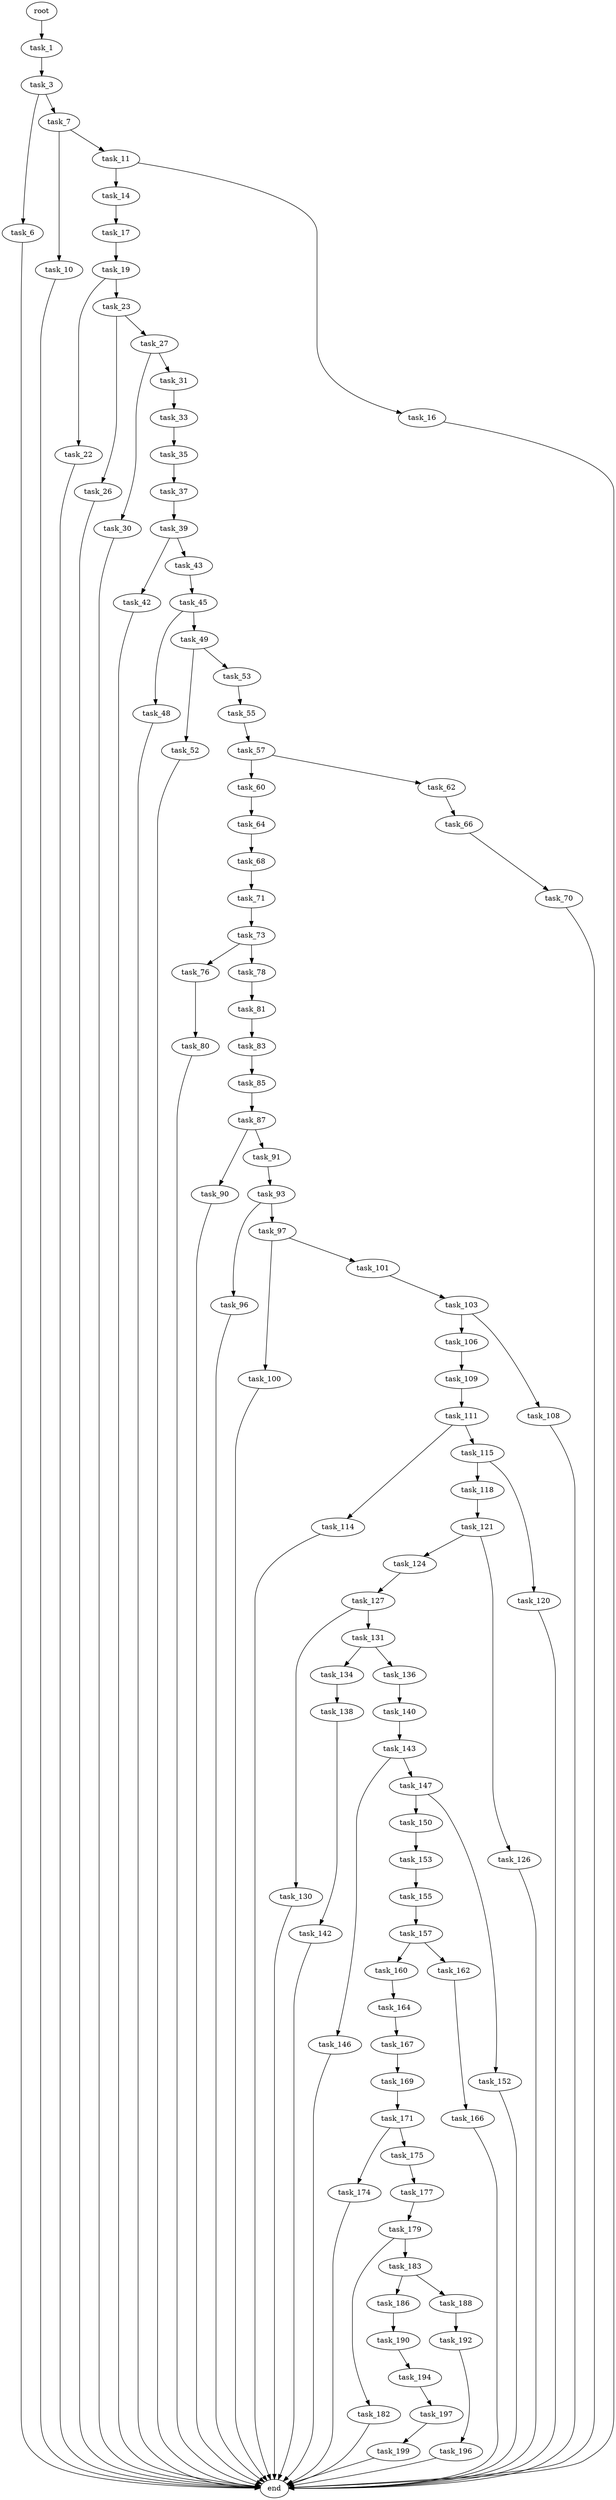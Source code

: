 digraph G {
  root [size="0.000000"];
  task_1 [size="8710798615.000000"];
  task_3 [size="549755813888.000000"];
  task_6 [size="134217728000.000000"];
  task_7 [size="782757789696.000000"];
  task_10 [size="294901245097.000000"];
  task_11 [size="5791982703.000000"];
  task_14 [size="372944322828.000000"];
  task_16 [size="134217728000.000000"];
  task_17 [size="6394378223.000000"];
  task_19 [size="17425071248.000000"];
  task_22 [size="68719476736.000000"];
  task_23 [size="3305878192.000000"];
  task_26 [size="33939237824.000000"];
  task_27 [size="1073741824000.000000"];
  task_30 [size="368293445632.000000"];
  task_31 [size="782757789696.000000"];
  task_33 [size="17653427153.000000"];
  task_35 [size="120595924379.000000"];
  task_37 [size="88137432771.000000"];
  task_39 [size="8589934592.000000"];
  task_42 [size="77710067221.000000"];
  task_43 [size="786470298772.000000"];
  task_45 [size="3541798776.000000"];
  task_48 [size="759436929694.000000"];
  task_49 [size="8589934592.000000"];
  task_52 [size="44325980684.000000"];
  task_53 [size="68719476736.000000"];
  task_55 [size="28991029248.000000"];
  task_57 [size="28991029248.000000"];
  task_60 [size="2852939468.000000"];
  task_62 [size="18894556093.000000"];
  task_64 [size="132953326161.000000"];
  task_66 [size="11374611434.000000"];
  task_68 [size="75869589533.000000"];
  task_70 [size="8589934592.000000"];
  task_71 [size="248675511281.000000"];
  task_73 [size="549755813888.000000"];
  task_76 [size="549755813888.000000"];
  task_78 [size="111370252953.000000"];
  task_80 [size="4800353022.000000"];
  task_81 [size="368293445632.000000"];
  task_83 [size="20693016905.000000"];
  task_85 [size="1329367265.000000"];
  task_87 [size="549755813888.000000"];
  task_90 [size="134217728000.000000"];
  task_91 [size="28991029248.000000"];
  task_93 [size="93669913700.000000"];
  task_96 [size="2348240956.000000"];
  task_97 [size="68719476736.000000"];
  task_100 [size="134217728000.000000"];
  task_101 [size="15149952557.000000"];
  task_103 [size="134217728000.000000"];
  task_106 [size="368293445632.000000"];
  task_108 [size="368293445632.000000"];
  task_109 [size="15695019105.000000"];
  task_111 [size="31712673246.000000"];
  task_114 [size="549755813888.000000"];
  task_115 [size="5019651412.000000"];
  task_118 [size="134217728000.000000"];
  task_120 [size="3859047591.000000"];
  task_121 [size="549755813888.000000"];
  task_124 [size="227816777167.000000"];
  task_126 [size="161012209076.000000"];
  task_127 [size="8589934592.000000"];
  task_130 [size="45469184922.000000"];
  task_131 [size="1129632753084.000000"];
  task_134 [size="782757789696.000000"];
  task_136 [size="4992368772.000000"];
  task_138 [size="736894780231.000000"];
  task_140 [size="1073741824000.000000"];
  task_142 [size="236878727583.000000"];
  task_143 [size="1918479982.000000"];
  task_146 [size="231928233984.000000"];
  task_147 [size="283186724670.000000"];
  task_150 [size="1443933322.000000"];
  task_152 [size="20195987481.000000"];
  task_153 [size="149419248303.000000"];
  task_155 [size="549755813888.000000"];
  task_157 [size="13467698238.000000"];
  task_160 [size="3601429321.000000"];
  task_162 [size="8850559338.000000"];
  task_164 [size="361606009592.000000"];
  task_166 [size="134217728000.000000"];
  task_167 [size="134217728000.000000"];
  task_169 [size="8589934592.000000"];
  task_171 [size="27186403753.000000"];
  task_174 [size="28991029248.000000"];
  task_175 [size="11250437252.000000"];
  task_177 [size="24326074447.000000"];
  task_179 [size="1893039690.000000"];
  task_182 [size="474252070912.000000"];
  task_183 [size="4752382960.000000"];
  task_186 [size="32501427372.000000"];
  task_188 [size="134217728000.000000"];
  task_190 [size="294445058999.000000"];
  task_192 [size="8589934592.000000"];
  task_194 [size="4766504188.000000"];
  task_196 [size="251123985288.000000"];
  task_197 [size="231928233984.000000"];
  task_199 [size="782757789696.000000"];
  end [size="0.000000"];

  root -> task_1 [size="1.000000"];
  task_1 -> task_3 [size="536870912.000000"];
  task_3 -> task_6 [size="536870912.000000"];
  task_3 -> task_7 [size="536870912.000000"];
  task_6 -> end [size="1.000000"];
  task_7 -> task_10 [size="679477248.000000"];
  task_7 -> task_11 [size="679477248.000000"];
  task_10 -> end [size="1.000000"];
  task_11 -> task_14 [size="134217728.000000"];
  task_11 -> task_16 [size="134217728.000000"];
  task_14 -> task_17 [size="411041792.000000"];
  task_16 -> end [size="1.000000"];
  task_17 -> task_19 [size="411041792.000000"];
  task_19 -> task_22 [size="679477248.000000"];
  task_19 -> task_23 [size="679477248.000000"];
  task_22 -> end [size="1.000000"];
  task_23 -> task_26 [size="301989888.000000"];
  task_23 -> task_27 [size="301989888.000000"];
  task_26 -> end [size="1.000000"];
  task_27 -> task_30 [size="838860800.000000"];
  task_27 -> task_31 [size="838860800.000000"];
  task_30 -> end [size="1.000000"];
  task_31 -> task_33 [size="679477248.000000"];
  task_33 -> task_35 [size="301989888.000000"];
  task_35 -> task_37 [size="134217728.000000"];
  task_37 -> task_39 [size="75497472.000000"];
  task_39 -> task_42 [size="33554432.000000"];
  task_39 -> task_43 [size="33554432.000000"];
  task_42 -> end [size="1.000000"];
  task_43 -> task_45 [size="536870912.000000"];
  task_45 -> task_48 [size="75497472.000000"];
  task_45 -> task_49 [size="75497472.000000"];
  task_48 -> end [size="1.000000"];
  task_49 -> task_52 [size="33554432.000000"];
  task_49 -> task_53 [size="33554432.000000"];
  task_52 -> end [size="1.000000"];
  task_53 -> task_55 [size="134217728.000000"];
  task_55 -> task_57 [size="75497472.000000"];
  task_57 -> task_60 [size="75497472.000000"];
  task_57 -> task_62 [size="75497472.000000"];
  task_60 -> task_64 [size="209715200.000000"];
  task_62 -> task_66 [size="75497472.000000"];
  task_64 -> task_68 [size="209715200.000000"];
  task_66 -> task_70 [size="33554432.000000"];
  task_68 -> task_71 [size="134217728.000000"];
  task_70 -> end [size="1.000000"];
  task_71 -> task_73 [size="411041792.000000"];
  task_73 -> task_76 [size="536870912.000000"];
  task_73 -> task_78 [size="536870912.000000"];
  task_76 -> task_80 [size="536870912.000000"];
  task_78 -> task_81 [size="75497472.000000"];
  task_80 -> end [size="1.000000"];
  task_81 -> task_83 [size="411041792.000000"];
  task_83 -> task_85 [size="411041792.000000"];
  task_85 -> task_87 [size="134217728.000000"];
  task_87 -> task_90 [size="536870912.000000"];
  task_87 -> task_91 [size="536870912.000000"];
  task_90 -> end [size="1.000000"];
  task_91 -> task_93 [size="75497472.000000"];
  task_93 -> task_96 [size="75497472.000000"];
  task_93 -> task_97 [size="75497472.000000"];
  task_96 -> end [size="1.000000"];
  task_97 -> task_100 [size="134217728.000000"];
  task_97 -> task_101 [size="134217728.000000"];
  task_100 -> end [size="1.000000"];
  task_101 -> task_103 [size="411041792.000000"];
  task_103 -> task_106 [size="209715200.000000"];
  task_103 -> task_108 [size="209715200.000000"];
  task_106 -> task_109 [size="411041792.000000"];
  task_108 -> end [size="1.000000"];
  task_109 -> task_111 [size="411041792.000000"];
  task_111 -> task_114 [size="536870912.000000"];
  task_111 -> task_115 [size="536870912.000000"];
  task_114 -> end [size="1.000000"];
  task_115 -> task_118 [size="301989888.000000"];
  task_115 -> task_120 [size="301989888.000000"];
  task_118 -> task_121 [size="209715200.000000"];
  task_120 -> end [size="1.000000"];
  task_121 -> task_124 [size="536870912.000000"];
  task_121 -> task_126 [size="536870912.000000"];
  task_124 -> task_127 [size="411041792.000000"];
  task_126 -> end [size="1.000000"];
  task_127 -> task_130 [size="33554432.000000"];
  task_127 -> task_131 [size="33554432.000000"];
  task_130 -> end [size="1.000000"];
  task_131 -> task_134 [size="679477248.000000"];
  task_131 -> task_136 [size="679477248.000000"];
  task_134 -> task_138 [size="679477248.000000"];
  task_136 -> task_140 [size="209715200.000000"];
  task_138 -> task_142 [size="536870912.000000"];
  task_140 -> task_143 [size="838860800.000000"];
  task_142 -> end [size="1.000000"];
  task_143 -> task_146 [size="209715200.000000"];
  task_143 -> task_147 [size="209715200.000000"];
  task_146 -> end [size="1.000000"];
  task_147 -> task_150 [size="209715200.000000"];
  task_147 -> task_152 [size="209715200.000000"];
  task_150 -> task_153 [size="33554432.000000"];
  task_152 -> end [size="1.000000"];
  task_153 -> task_155 [size="679477248.000000"];
  task_155 -> task_157 [size="536870912.000000"];
  task_157 -> task_160 [size="301989888.000000"];
  task_157 -> task_162 [size="301989888.000000"];
  task_160 -> task_164 [size="134217728.000000"];
  task_162 -> task_166 [size="411041792.000000"];
  task_164 -> task_167 [size="679477248.000000"];
  task_166 -> end [size="1.000000"];
  task_167 -> task_169 [size="209715200.000000"];
  task_169 -> task_171 [size="33554432.000000"];
  task_171 -> task_174 [size="679477248.000000"];
  task_171 -> task_175 [size="679477248.000000"];
  task_174 -> end [size="1.000000"];
  task_175 -> task_177 [size="209715200.000000"];
  task_177 -> task_179 [size="75497472.000000"];
  task_179 -> task_182 [size="33554432.000000"];
  task_179 -> task_183 [size="33554432.000000"];
  task_182 -> end [size="1.000000"];
  task_183 -> task_186 [size="134217728.000000"];
  task_183 -> task_188 [size="134217728.000000"];
  task_186 -> task_190 [size="33554432.000000"];
  task_188 -> task_192 [size="209715200.000000"];
  task_190 -> task_194 [size="411041792.000000"];
  task_192 -> task_196 [size="33554432.000000"];
  task_194 -> task_197 [size="301989888.000000"];
  task_196 -> end [size="1.000000"];
  task_197 -> task_199 [size="301989888.000000"];
  task_199 -> end [size="1.000000"];
}
